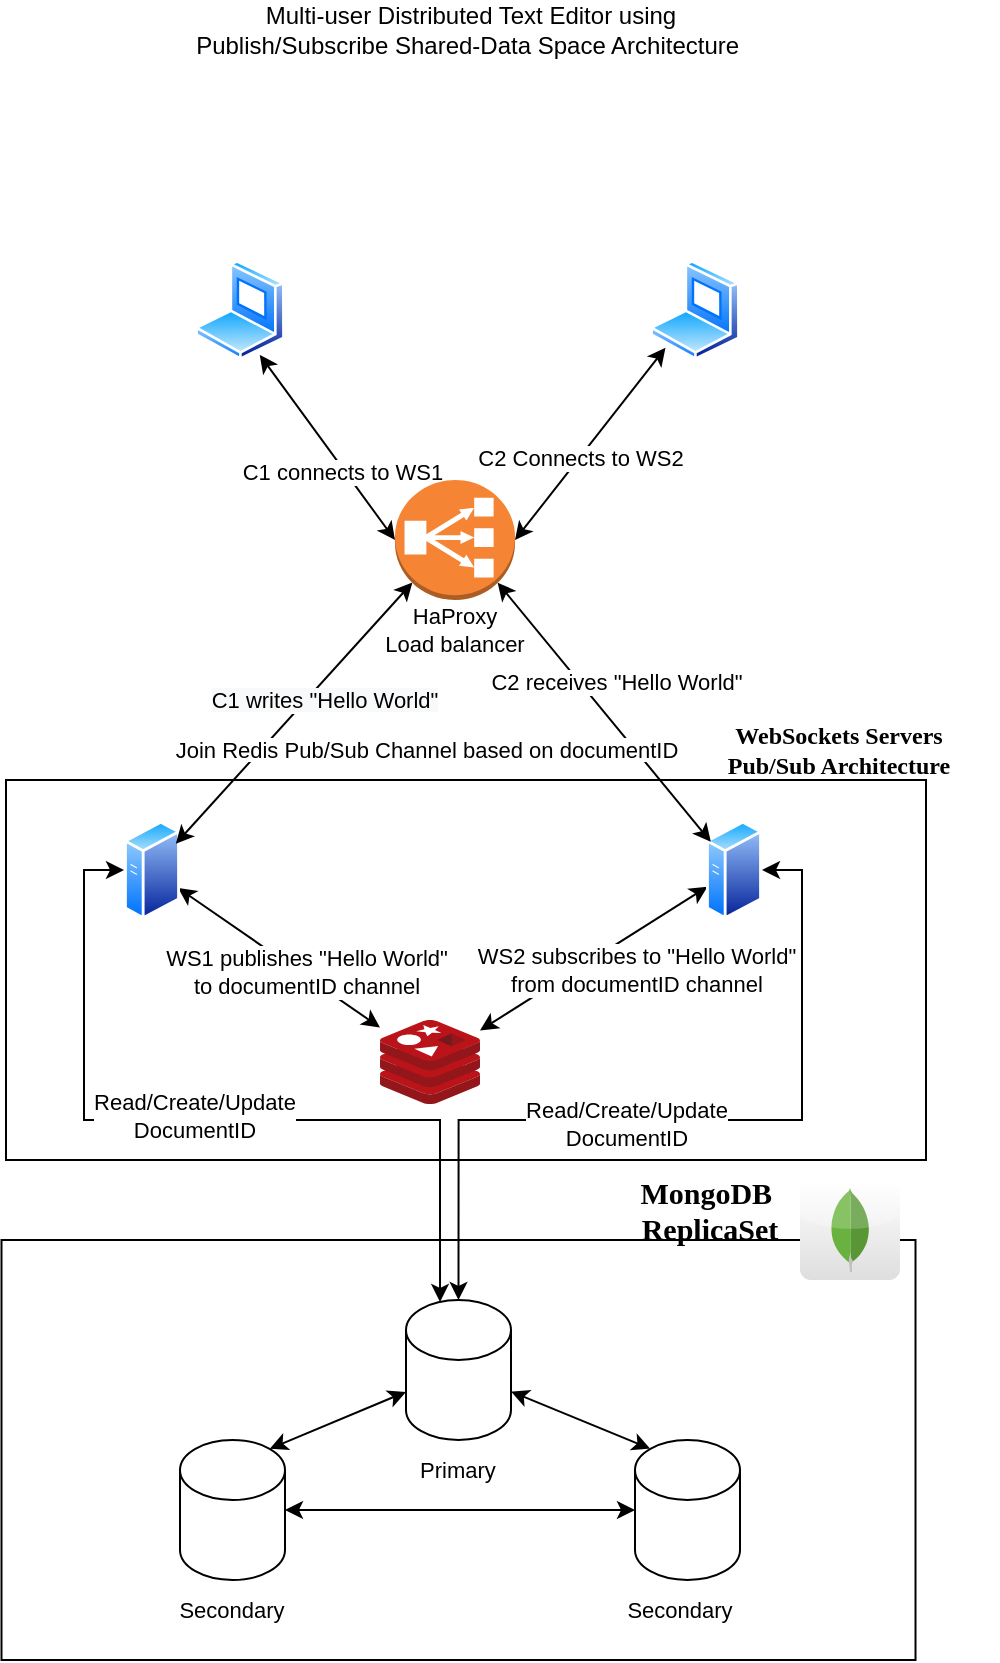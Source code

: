 <mxfile version="18.0.5" type="device"><diagram id="skI-NFIWk_TYZljmzwll" name="Page-1"><mxGraphModel dx="1007" dy="644" grid="1" gridSize="10" guides="1" tooltips="1" connect="1" arrows="1" fold="1" page="1" pageScale="1" pageWidth="850" pageHeight="1100" math="0" shadow="0"><root><mxCell id="0"/><mxCell id="1" parent="0"/><mxCell id="kSDzsmxgTj_N8TkI6QgM-19" value="" style="rounded=0;whiteSpace=wrap;html=1;fontSize=11;" vertex="1" parent="1"><mxGeometry x="160.75" y="790" width="457" height="210" as="geometry"/></mxCell><mxCell id="8jeDCrWK1Eqd4WJG0Ccv-8" style="rounded=0;orthogonalLoop=1;jettySize=auto;html=1;startArrow=classic;startFill=1;entryX=0;entryY=0.5;entryDx=0;entryDy=0;entryPerimeter=0;exitX=0.75;exitY=1;exitDx=0;exitDy=0;" parent="1" source="8jeDCrWK1Eqd4WJG0Ccv-1" target="8jeDCrWK1Eqd4WJG0Ccv-25" edge="1"><mxGeometry relative="1" as="geometry"><mxPoint x="207.498" y="297.997" as="sourcePoint"/><mxPoint x="247.5" y="388" as="targetPoint"/></mxGeometry></mxCell><mxCell id="kSDzsmxgTj_N8TkI6QgM-12" value="C1 connects to WS1" style="edgeLabel;html=1;align=center;verticalAlign=middle;resizable=0;points=[];" vertex="1" connectable="0" parent="8jeDCrWK1Eqd4WJG0Ccv-8"><mxGeometry x="0.237" y="-1" relative="1" as="geometry"><mxPoint as="offset"/></mxGeometry></mxCell><mxCell id="8jeDCrWK1Eqd4WJG0Ccv-1" value="" style="aspect=fixed;perimeter=ellipsePerimeter;html=1;align=center;shadow=0;dashed=0;spacingTop=3;image;image=img/lib/active_directory/laptop_client.svg;" parent="1" vertex="1"><mxGeometry x="257.5" y="300" width="45" height="50" as="geometry"/></mxCell><mxCell id="8jeDCrWK1Eqd4WJG0Ccv-10" style="edgeStyle=none;rounded=0;orthogonalLoop=1;jettySize=auto;html=1;startArrow=classic;startFill=1;entryX=1;entryY=0.5;entryDx=0;entryDy=0;entryPerimeter=0;" parent="1" source="8jeDCrWK1Eqd4WJG0Ccv-3" target="8jeDCrWK1Eqd4WJG0Ccv-25" edge="1"><mxGeometry relative="1" as="geometry"><mxPoint x="507.5" y="398" as="targetPoint"/></mxGeometry></mxCell><mxCell id="kSDzsmxgTj_N8TkI6QgM-13" value="C2 Connects to WS2" style="edgeLabel;html=1;align=center;verticalAlign=middle;resizable=0;points=[];" vertex="1" connectable="0" parent="8jeDCrWK1Eqd4WJG0Ccv-10"><mxGeometry x="0.142" relative="1" as="geometry"><mxPoint as="offset"/></mxGeometry></mxCell><mxCell id="8jeDCrWK1Eqd4WJG0Ccv-3" value="" style="aspect=fixed;perimeter=ellipsePerimeter;html=1;align=center;shadow=0;dashed=0;spacingTop=3;image;image=img/lib/active_directory/laptop_client.svg;" parent="1" vertex="1"><mxGeometry x="485" y="300" width="45" height="50" as="geometry"/></mxCell><mxCell id="8jeDCrWK1Eqd4WJG0Ccv-6" value="" style="rounded=0;whiteSpace=wrap;html=1;" parent="1" vertex="1"><mxGeometry x="163" y="560" width="460" height="190" as="geometry"/></mxCell><mxCell id="kSDzsmxgTj_N8TkI6QgM-3" style="rounded=0;orthogonalLoop=1;jettySize=auto;html=1;startArrow=classic;startFill=1;" edge="1" parent="1" source="8jeDCrWK1Eqd4WJG0Ccv-7" target="8jeDCrWK1Eqd4WJG0Ccv-38"><mxGeometry relative="1" as="geometry"/></mxCell><mxCell id="kSDzsmxgTj_N8TkI6QgM-4" value="WS1 publishes &quot;Hello World&quot;&lt;br&gt;to documentID channel" style="edgeLabel;html=1;align=center;verticalAlign=middle;resizable=0;points=[];" vertex="1" connectable="0" parent="kSDzsmxgTj_N8TkI6QgM-3"><mxGeometry x="0.231" y="2" relative="1" as="geometry"><mxPoint as="offset"/></mxGeometry></mxCell><mxCell id="kSDzsmxgTj_N8TkI6QgM-30" style="edgeStyle=orthogonalEdgeStyle;rounded=0;orthogonalLoop=1;jettySize=auto;html=1;fontSize=11;startArrow=classic;startFill=1;exitX=0;exitY=0.5;exitDx=0;exitDy=0;entryX=0.324;entryY=0.014;entryDx=0;entryDy=0;entryPerimeter=0;" edge="1" parent="1" source="8jeDCrWK1Eqd4WJG0Ccv-7" target="kSDzsmxgTj_N8TkI6QgM-21"><mxGeometry relative="1" as="geometry"><Array as="points"><mxPoint x="202" y="605"/><mxPoint x="202" y="730"/><mxPoint x="380" y="730"/></Array></mxGeometry></mxCell><mxCell id="kSDzsmxgTj_N8TkI6QgM-32" value="Read/Create/Update&lt;br&gt;DocumentID" style="edgeLabel;html=1;align=center;verticalAlign=middle;resizable=0;points=[];fontSize=11;" vertex="1" connectable="0" parent="kSDzsmxgTj_N8TkI6QgM-30"><mxGeometry x="-0.036" y="2" relative="1" as="geometry"><mxPoint as="offset"/></mxGeometry></mxCell><mxCell id="8jeDCrWK1Eqd4WJG0Ccv-7" value="" style="aspect=fixed;perimeter=ellipsePerimeter;html=1;align=center;shadow=0;dashed=0;spacingTop=3;image;image=img/lib/active_directory/generic_server.svg;" parent="1" vertex="1"><mxGeometry x="222" y="580" width="28.0" height="50" as="geometry"/></mxCell><mxCell id="kSDzsmxgTj_N8TkI6QgM-5" style="edgeStyle=none;rounded=0;orthogonalLoop=1;jettySize=auto;html=1;startArrow=classic;startFill=1;" edge="1" parent="1" source="8jeDCrWK1Eqd4WJG0Ccv-11" target="8jeDCrWK1Eqd4WJG0Ccv-38"><mxGeometry relative="1" as="geometry"/></mxCell><mxCell id="kSDzsmxgTj_N8TkI6QgM-8" value="WS2 subscribes to &quot;Hello World&quot;&lt;br&gt;from documentID channel" style="edgeLabel;html=1;align=center;verticalAlign=middle;resizable=0;points=[];" vertex="1" connectable="0" parent="kSDzsmxgTj_N8TkI6QgM-5"><mxGeometry x="0.202" y="-3" relative="1" as="geometry"><mxPoint x="34" y="1" as="offset"/></mxGeometry></mxCell><mxCell id="kSDzsmxgTj_N8TkI6QgM-31" style="edgeStyle=orthogonalEdgeStyle;rounded=0;orthogonalLoop=1;jettySize=auto;html=1;entryX=0.5;entryY=0;entryDx=0;entryDy=0;fontSize=11;startArrow=classic;startFill=1;exitX=1;exitY=0.5;exitDx=0;exitDy=0;entryPerimeter=0;" edge="1" parent="1" source="8jeDCrWK1Eqd4WJG0Ccv-11" target="kSDzsmxgTj_N8TkI6QgM-21"><mxGeometry relative="1" as="geometry"><Array as="points"><mxPoint x="561" y="605"/><mxPoint x="561" y="730"/><mxPoint x="389" y="730"/></Array></mxGeometry></mxCell><mxCell id="kSDzsmxgTj_N8TkI6QgM-33" value="Read/Create/Update&lt;br&gt;DocumentID" style="edgeLabel;html=1;align=center;verticalAlign=middle;resizable=0;points=[];fontSize=11;" vertex="1" connectable="0" parent="kSDzsmxgTj_N8TkI6QgM-31"><mxGeometry x="0.145" y="2" relative="1" as="geometry"><mxPoint as="offset"/></mxGeometry></mxCell><mxCell id="8jeDCrWK1Eqd4WJG0Ccv-11" value="" style="aspect=fixed;perimeter=ellipsePerimeter;html=1;align=center;shadow=0;dashed=0;spacingTop=3;image;image=img/lib/active_directory/generic_server.svg;" parent="1" vertex="1"><mxGeometry x="513" y="580" width="28.0" height="50" as="geometry"/></mxCell><mxCell id="8jeDCrWK1Eqd4WJG0Ccv-18" value="Multi-user&amp;nbsp;Distributed Text Editor using Publish/Subscribe Shared-Data Space Architecture&amp;nbsp;" style="text;html=1;strokeColor=none;fillColor=none;align=center;verticalAlign=middle;whiteSpace=wrap;rounded=0;" parent="1" vertex="1"><mxGeometry x="252.5" y="170" width="285" height="30" as="geometry"/></mxCell><mxCell id="8jeDCrWK1Eqd4WJG0Ccv-33" style="edgeStyle=none;rounded=0;orthogonalLoop=1;jettySize=auto;html=1;startArrow=classic;startFill=1;exitX=0.145;exitY=0.855;exitDx=0;exitDy=0;exitPerimeter=0;" parent="1" source="8jeDCrWK1Eqd4WJG0Ccv-25" target="8jeDCrWK1Eqd4WJG0Ccv-7" edge="1"><mxGeometry relative="1" as="geometry"><mxPoint x="360" y="460" as="sourcePoint"/><mxPoint x="390" y="560" as="targetPoint"/></mxGeometry></mxCell><mxCell id="kSDzsmxgTj_N8TkI6QgM-40" value="&lt;span style=&quot;background-color: rgb(248, 249, 250);&quot;&gt;C1 writes &quot;Hello World&quot;&lt;/span&gt;" style="edgeLabel;html=1;align=center;verticalAlign=middle;resizable=0;points=[];fontSize=11;fontFamily=Helvetica;" vertex="1" connectable="0" parent="8jeDCrWK1Eqd4WJG0Ccv-33"><mxGeometry x="-0.262" y="-1" relative="1" as="geometry"><mxPoint y="11" as="offset"/></mxGeometry></mxCell><mxCell id="8jeDCrWK1Eqd4WJG0Ccv-38" value="" style="sketch=0;aspect=fixed;html=1;points=[];align=center;image;fontSize=12;image=img/lib/mscae/Cache_Redis_Product.svg;" parent="1" vertex="1"><mxGeometry x="350" y="680" width="50" height="42" as="geometry"/></mxCell><mxCell id="kSDzsmxgTj_N8TkI6QgM-7" style="edgeStyle=none;rounded=0;orthogonalLoop=1;jettySize=auto;html=1;startArrow=classic;startFill=1;exitX=0.855;exitY=0.855;exitDx=0;exitDy=0;exitPerimeter=0;" edge="1" parent="1" source="8jeDCrWK1Eqd4WJG0Ccv-25" target="8jeDCrWK1Eqd4WJG0Ccv-11"><mxGeometry relative="1" as="geometry"/></mxCell><mxCell id="kSDzsmxgTj_N8TkI6QgM-16" value="C2 receives &quot;Hello World&quot;" style="edgeLabel;html=1;align=center;verticalAlign=middle;resizable=0;points=[];" vertex="1" connectable="0" parent="kSDzsmxgTj_N8TkI6QgM-7"><mxGeometry x="-0.103" relative="1" as="geometry"><mxPoint x="11" y="-9" as="offset"/></mxGeometry></mxCell><mxCell id="kSDzsmxgTj_N8TkI6QgM-20" value="" style="dashed=0;outlineConnect=0;html=1;align=center;labelPosition=center;verticalLabelPosition=bottom;verticalAlign=top;shape=mxgraph.webicons.mongodb;gradientColor=#DFDEDE;fontSize=11;" vertex="1" parent="1"><mxGeometry x="560" y="760" width="50" height="50" as="geometry"/></mxCell><mxCell id="kSDzsmxgTj_N8TkI6QgM-24" style="edgeStyle=none;rounded=0;orthogonalLoop=1;jettySize=auto;html=1;entryX=0.855;entryY=0;entryDx=0;entryDy=4.35;entryPerimeter=0;fontSize=11;startArrow=classic;startFill=1;" edge="1" parent="1" source="kSDzsmxgTj_N8TkI6QgM-21" target="kSDzsmxgTj_N8TkI6QgM-22"><mxGeometry relative="1" as="geometry"/></mxCell><mxCell id="kSDzsmxgTj_N8TkI6QgM-25" style="edgeStyle=none;rounded=0;orthogonalLoop=1;jettySize=auto;html=1;entryX=0.145;entryY=0;entryDx=0;entryDy=4.35;entryPerimeter=0;fontSize=11;startArrow=classic;startFill=1;" edge="1" parent="1" source="kSDzsmxgTj_N8TkI6QgM-21" target="kSDzsmxgTj_N8TkI6QgM-23"><mxGeometry relative="1" as="geometry"/></mxCell><mxCell id="kSDzsmxgTj_N8TkI6QgM-21" value="" style="shape=cylinder3;whiteSpace=wrap;html=1;boundedLbl=1;backgroundOutline=1;size=15;fontSize=11;" vertex="1" parent="1"><mxGeometry x="363" y="820" width="52.5" height="70" as="geometry"/></mxCell><mxCell id="kSDzsmxgTj_N8TkI6QgM-22" value="" style="shape=cylinder3;whiteSpace=wrap;html=1;boundedLbl=1;backgroundOutline=1;size=15;fontSize=11;" vertex="1" parent="1"><mxGeometry x="250" y="890" width="52.5" height="70" as="geometry"/></mxCell><mxCell id="kSDzsmxgTj_N8TkI6QgM-26" style="edgeStyle=none;rounded=0;orthogonalLoop=1;jettySize=auto;html=1;fontSize=11;startArrow=classic;startFill=1;" edge="1" parent="1" source="kSDzsmxgTj_N8TkI6QgM-23" target="kSDzsmxgTj_N8TkI6QgM-22"><mxGeometry relative="1" as="geometry"/></mxCell><mxCell id="kSDzsmxgTj_N8TkI6QgM-23" value="" style="shape=cylinder3;whiteSpace=wrap;html=1;boundedLbl=1;backgroundOutline=1;size=15;fontSize=11;" vertex="1" parent="1"><mxGeometry x="477.5" y="890" width="52.5" height="70" as="geometry"/></mxCell><mxCell id="kSDzsmxgTj_N8TkI6QgM-27" value="Secondary" style="text;html=1;strokeColor=none;fillColor=none;align=center;verticalAlign=middle;whiteSpace=wrap;rounded=0;fontSize=11;" vertex="1" parent="1"><mxGeometry x="246.25" y="960" width="60" height="30" as="geometry"/></mxCell><mxCell id="kSDzsmxgTj_N8TkI6QgM-28" value="Secondary" style="text;html=1;strokeColor=none;fillColor=none;align=center;verticalAlign=middle;whiteSpace=wrap;rounded=0;fontSize=11;" vertex="1" parent="1"><mxGeometry x="470" y="960" width="60" height="30" as="geometry"/></mxCell><mxCell id="kSDzsmxgTj_N8TkI6QgM-29" value="Primary" style="text;html=1;strokeColor=none;fillColor=none;align=center;verticalAlign=middle;whiteSpace=wrap;rounded=0;fontSize=11;" vertex="1" parent="1"><mxGeometry x="359.25" y="890" width="60" height="30" as="geometry"/></mxCell><mxCell id="kSDzsmxgTj_N8TkI6QgM-34" value="MongoDB&amp;nbsp;&lt;br style=&quot;font-size: 15px;&quot;&gt;ReplicaSet" style="text;html=1;strokeColor=none;fillColor=none;align=center;verticalAlign=middle;whiteSpace=wrap;rounded=0;fontSize=15;fontFamily=Lucida Console;fontStyle=1" vertex="1" parent="1"><mxGeometry x="485" y="760" width="60" height="30" as="geometry"/></mxCell><mxCell id="kSDzsmxgTj_N8TkI6QgM-35" value="WebSockets Servers&lt;br style=&quot;font-size: 12px;&quot;&gt;Pub/Sub Architecture" style="text;html=1;strokeColor=none;fillColor=none;align=center;verticalAlign=middle;whiteSpace=wrap;rounded=0;fontSize=12;fontFamily=Lucida Console;fontStyle=1" vertex="1" parent="1"><mxGeometry x="500" y="530" width="158.75" height="30" as="geometry"/></mxCell><mxCell id="kSDzsmxgTj_N8TkI6QgM-36" value="&lt;span style=&quot;font-family: Helvetica; font-size: 11px; background-color: rgb(255, 255, 255);&quot;&gt;Join Redis Pub/Sub Channel based on documentID&lt;/span&gt;" style="text;html=1;strokeColor=none;fillColor=none;align=center;verticalAlign=middle;whiteSpace=wrap;rounded=0;fontFamily=Lucida Console;fontSize=12;" vertex="1" parent="1"><mxGeometry x="206" y="530" width="335" height="30" as="geometry"/></mxCell><mxCell id="8jeDCrWK1Eqd4WJG0Ccv-25" value="" style="outlineConnect=0;dashed=0;verticalLabelPosition=bottom;verticalAlign=top;align=center;html=1;shape=mxgraph.aws3.classic_load_balancer;fillColor=#F58534;gradientColor=none;" parent="1" vertex="1"><mxGeometry x="357.5" y="410" width="60" height="60" as="geometry"/></mxCell><mxCell id="kSDzsmxgTj_N8TkI6QgM-37" value="HaProxy&lt;br style=&quot;font-size: 11px;&quot;&gt;Load balancer" style="text;html=1;strokeColor=none;fillColor=none;align=center;verticalAlign=middle;whiteSpace=wrap;rounded=0;fontFamily=Helvetica;fontSize=11;labelBorderColor=none;" vertex="1" parent="1"><mxGeometry x="327" y="470" width="121" height="30" as="geometry"/></mxCell></root></mxGraphModel></diagram></mxfile>
